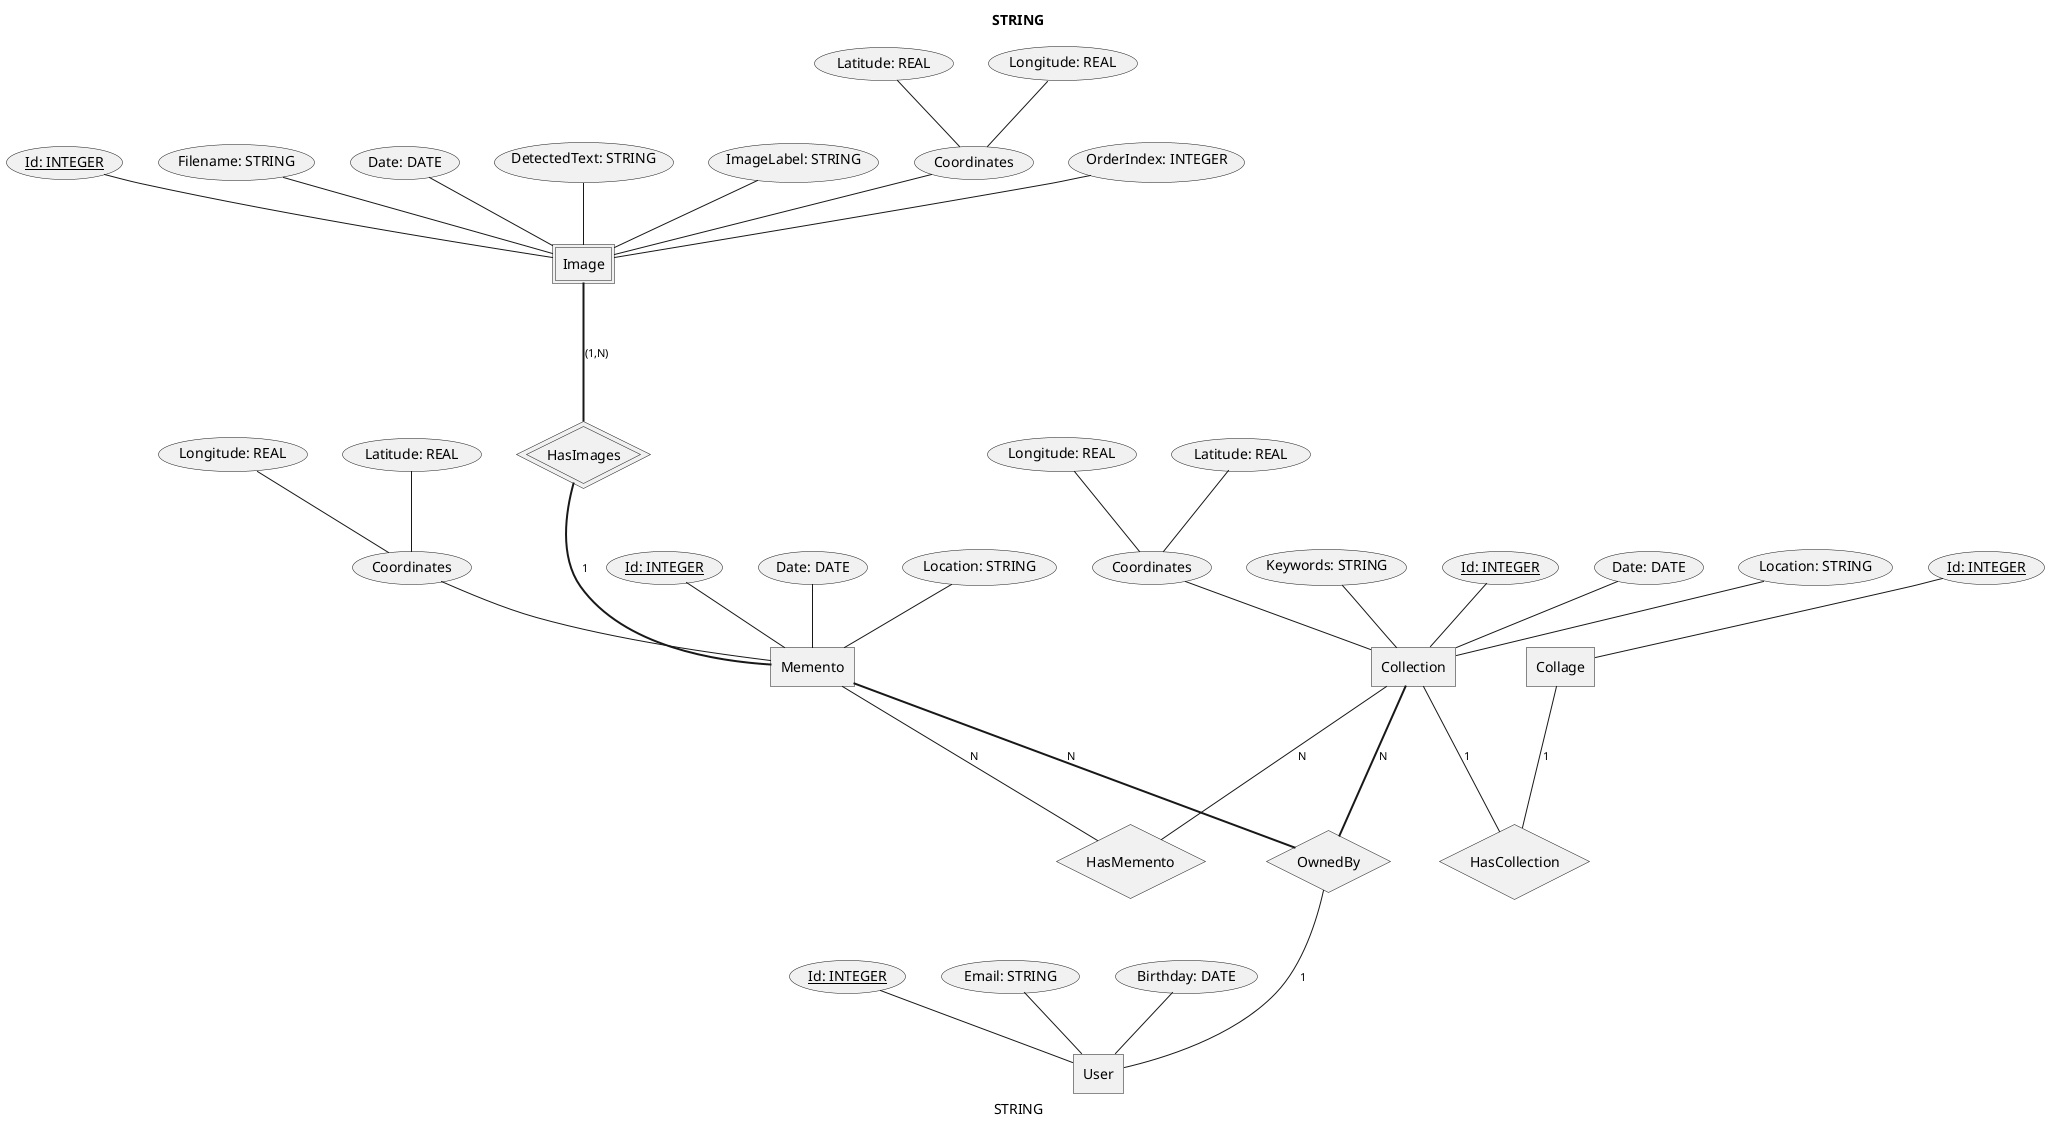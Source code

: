 ' Doesn't work with VSCode extension
' Edit in web editor: https://editor.plantuml.com/uml/ 
@startchen ERD

title Entity Relationship Diagram

/'left to right direction'/

' Entities
entity User {
    Id: INTEGER <<key>>
    Email: STRING
    Birthday: DATE
}

entity Memento {
    Id: INTEGER <<key>>
    Caption: STRING
    Date: DATE
    Location: STRING
    Coordinates {
      Latitude: REAL
      Longitude: REAL
    }
}

entity Collage {
    Id: INTEGER <<key>>
}

entity Image <<weak>> {
    Id: INTEGER <<key>>
    Filename: STRING
    Date: DATE
    DetectedText: STRING
    ImageLabel: STRING
    Coordinates {
      Latitude: REAL
      Longitude: REAL
    }
    OrderIndex: INTEGER
}

entity Collection {
    Id: INTEGER <<key>>
    Title: STRING
    Caption: STRING
    Date: DATE
    Location: STRING
    Coordinates {
      Latitude: REAL
      Longitude: REAL
    }
    Keywords: STRING
}

' Relationships
relationship HasImages <<identifying>> {
}
Image =(1,N)= HasImages
HasImages =1= Memento

relationship HasCollection {
}
Collage -1- HasCollection
Collection -1- HasCollection


relationship OwnedBy {
}
Memento =N= OwnedBy
Collection =N= OwnedBy
OwnedBy -1- User


relationship HasMemento {
}
Collection -N- HasMemento
Memento -N- HasMemento

@endchen
